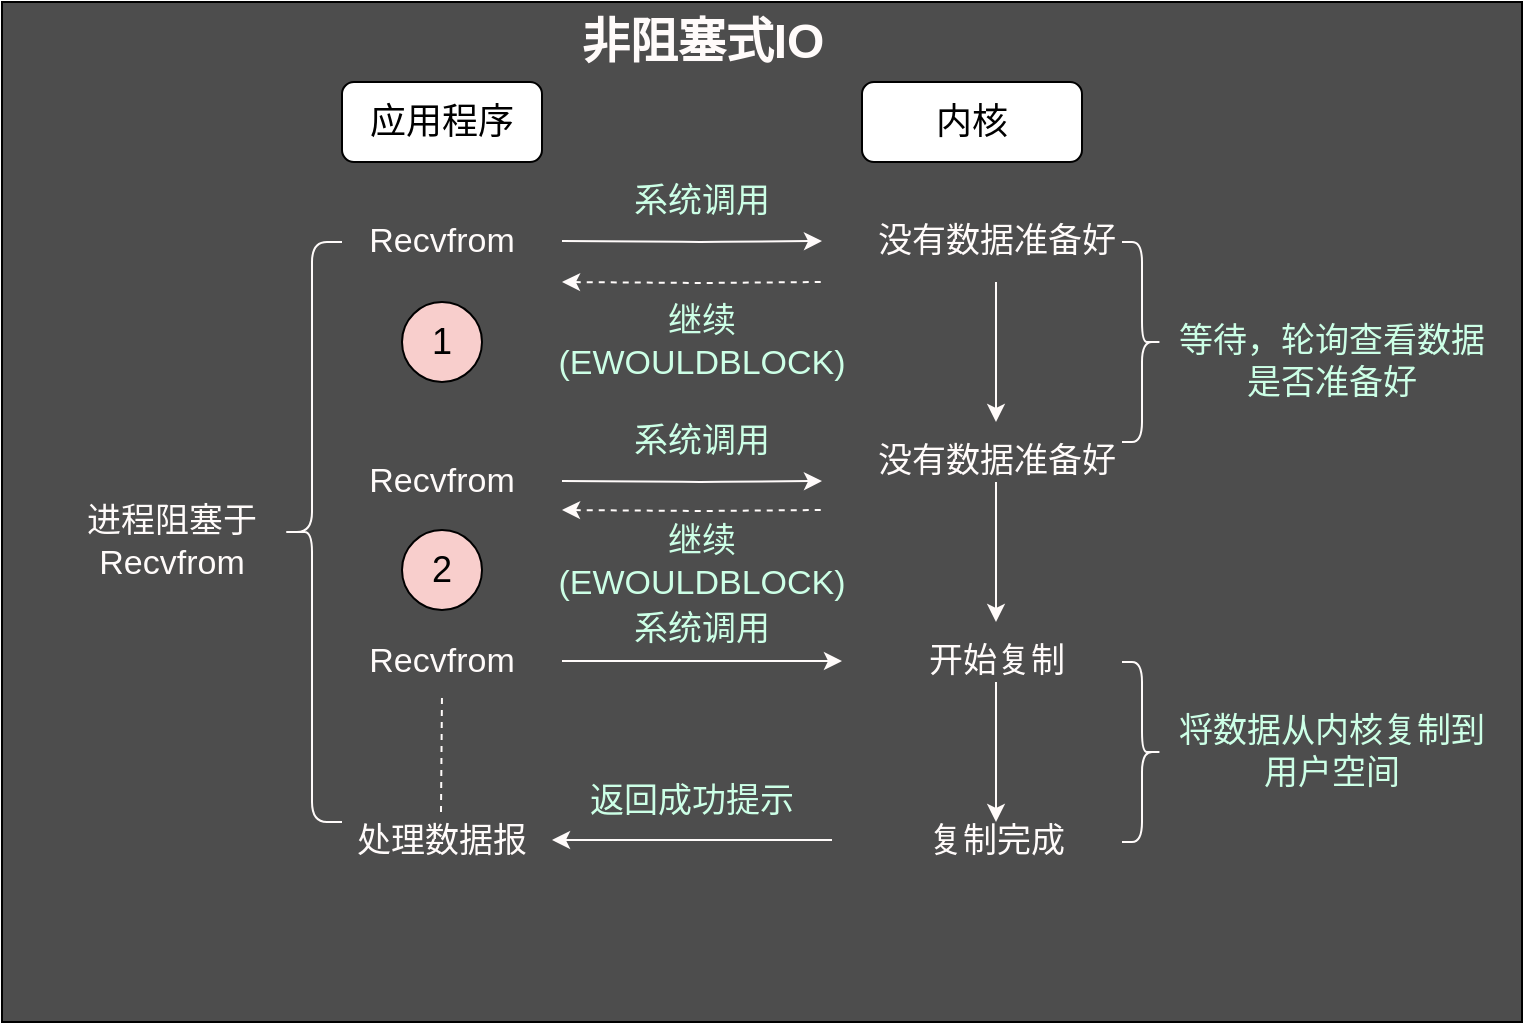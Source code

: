 <mxfile version="13.1.11" type="device"><diagram name="Page-1" id="822b0af5-4adb-64df-f703-e8dfc1f81529"><mxGraphModel dx="793" dy="441" grid="1" gridSize="10" guides="1" tooltips="1" connect="1" arrows="1" fold="1" page="1" pageScale="1" pageWidth="1100" pageHeight="850" background="#ffffff" math="0" shadow="0"><root><mxCell id="0"/><mxCell id="1" parent="0"/><mxCell id="nEXCjtLOX0nQkqfH-2ff-1" value="" style="rounded=0;whiteSpace=wrap;html=1;fillColor=#4D4D4D;" vertex="1" parent="1"><mxGeometry x="160" y="80" width="760" height="510" as="geometry"/></mxCell><mxCell id="nEXCjtLOX0nQkqfH-2ff-2" value="&lt;font style=&quot;font-size: 18px&quot;&gt;应用程序&lt;/font&gt;" style="rounded=1;whiteSpace=wrap;html=1;" vertex="1" parent="1"><mxGeometry x="330" y="120" width="100" height="40" as="geometry"/></mxCell><mxCell id="nEXCjtLOX0nQkqfH-2ff-3" value="&lt;font style=&quot;font-size: 18px&quot;&gt;内核&lt;/font&gt;" style="rounded=1;whiteSpace=wrap;html=1;" vertex="1" parent="1"><mxGeometry x="590" y="120" width="110" height="40" as="geometry"/></mxCell><mxCell id="nEXCjtLOX0nQkqfH-2ff-5" value="&lt;font style=&quot;font-size: 17px&quot; color=&quot;#fffbfa&quot;&gt;Recvfrom&lt;/font&gt;" style="text;html=1;strokeColor=none;fillColor=none;align=center;verticalAlign=middle;whiteSpace=wrap;rounded=0;" vertex="1" parent="1"><mxGeometry x="360" y="190" width="40" height="20" as="geometry"/></mxCell><mxCell id="nEXCjtLOX0nQkqfH-2ff-6" value="" style="endArrow=classic;html=1;strokeColor=#FFFBFA;" edge="1" parent="1"><mxGeometry width="50" height="50" relative="1" as="geometry"><mxPoint x="440" y="199.5" as="sourcePoint"/><mxPoint x="570" y="199.5" as="targetPoint"/><Array as="points"><mxPoint x="510" y="200"/></Array></mxGeometry></mxCell><mxCell id="nEXCjtLOX0nQkqfH-2ff-7" value="&lt;font style=&quot;font-size: 17px&quot; color=&quot;#fffbfa&quot;&gt;没有数据准备好&lt;/font&gt;" style="text;html=1;strokeColor=none;fillColor=none;align=center;verticalAlign=middle;whiteSpace=wrap;rounded=0;" vertex="1" parent="1"><mxGeometry x="590" y="190" width="135" height="20" as="geometry"/></mxCell><mxCell id="nEXCjtLOX0nQkqfH-2ff-8" value="&lt;font style=&quot;font-size: 17px&quot; color=&quot;#ccffe6&quot;&gt;系统调用&lt;/font&gt;" style="text;html=1;strokeColor=none;fillColor=none;align=center;verticalAlign=middle;whiteSpace=wrap;rounded=0;" vertex="1" parent="1"><mxGeometry x="470" y="170" width="80" height="20" as="geometry"/></mxCell><mxCell id="nEXCjtLOX0nQkqfH-2ff-9" value="&lt;font style=&quot;font-size: 17px&quot; color=&quot;#fffbfa&quot;&gt;处理数据报&lt;/font&gt;" style="text;html=1;strokeColor=none;fillColor=none;align=center;verticalAlign=middle;whiteSpace=wrap;rounded=0;" vertex="1" parent="1"><mxGeometry x="330" y="490" width="100" height="20" as="geometry"/></mxCell><mxCell id="nEXCjtLOX0nQkqfH-2ff-10" value="" style="shape=curlyBracket;whiteSpace=wrap;html=1;rounded=1;strokeColor=#FFFBFA;" vertex="1" parent="1"><mxGeometry x="300" y="200" width="30" height="290" as="geometry"/></mxCell><mxCell id="nEXCjtLOX0nQkqfH-2ff-11" value="" style="endArrow=classic;html=1;strokeColor=#FFFBFA;" edge="1" parent="1"><mxGeometry width="50" height="50" relative="1" as="geometry"><mxPoint x="657" y="220" as="sourcePoint"/><mxPoint x="657" y="290" as="targetPoint"/></mxGeometry></mxCell><mxCell id="nEXCjtLOX0nQkqfH-2ff-12" value="&lt;font color=&quot;#fffbfa&quot;&gt;&lt;span style=&quot;font-size: 17px&quot;&gt;没有数据准备好&lt;/span&gt;&lt;/font&gt;" style="text;html=1;strokeColor=none;fillColor=none;align=center;verticalAlign=middle;whiteSpace=wrap;rounded=0;" vertex="1" parent="1"><mxGeometry x="590" y="300" width="135" height="20" as="geometry"/></mxCell><mxCell id="nEXCjtLOX0nQkqfH-2ff-13" value="" style="endArrow=classic;html=1;strokeColor=#FFFBFA;" edge="1" parent="1"><mxGeometry width="50" height="50" relative="1" as="geometry"><mxPoint x="657" y="320" as="sourcePoint"/><mxPoint x="657" y="390" as="targetPoint"/></mxGeometry></mxCell><mxCell id="nEXCjtLOX0nQkqfH-2ff-14" value="&lt;font style=&quot;font-size: 17px&quot; color=&quot;#fffbfa&quot;&gt;开始复制&lt;/font&gt;" style="text;html=1;strokeColor=none;fillColor=none;align=center;verticalAlign=middle;whiteSpace=wrap;rounded=0;" vertex="1" parent="1"><mxGeometry x="590" y="400" width="135" height="20" as="geometry"/></mxCell><mxCell id="nEXCjtLOX0nQkqfH-2ff-15" value="" style="endArrow=none;html=1;strokeColor=#FFFBFA;endFill=0;startArrow=classic;startFill=1;" edge="1" parent="1"><mxGeometry width="50" height="50" relative="1" as="geometry"><mxPoint x="580" y="409.5" as="sourcePoint"/><mxPoint x="440" y="409.5" as="targetPoint"/></mxGeometry></mxCell><mxCell id="nEXCjtLOX0nQkqfH-2ff-16" value="&lt;font color=&quot;#fffbfa&quot;&gt;非阻塞式IO&lt;/font&gt;" style="text;strokeColor=none;fillColor=none;html=1;fontSize=24;fontStyle=1;verticalAlign=middle;align=center;" vertex="1" parent="1"><mxGeometry x="460" y="80" width="100" height="40" as="geometry"/></mxCell><mxCell id="nEXCjtLOX0nQkqfH-2ff-17" value="&lt;font style=&quot;font-size: 17px&quot; color=&quot;#fffbfa&quot;&gt;进程阻塞于Recvfrom&lt;/font&gt;" style="text;html=1;strokeColor=none;fillColor=none;align=center;verticalAlign=middle;whiteSpace=wrap;rounded=0;" vertex="1" parent="1"><mxGeometry x="190" y="340" width="110" height="20" as="geometry"/></mxCell><mxCell id="nEXCjtLOX0nQkqfH-2ff-18" value="&lt;font style=&quot;font-size: 17px&quot; color=&quot;#ccffe6&quot;&gt;返回成功提示&lt;/font&gt;" style="text;html=1;strokeColor=none;fillColor=none;align=center;verticalAlign=middle;whiteSpace=wrap;rounded=0;" vertex="1" parent="1"><mxGeometry x="445" y="470" width="120" height="20" as="geometry"/></mxCell><mxCell id="nEXCjtLOX0nQkqfH-2ff-19" value="" style="shape=curlyBracket;whiteSpace=wrap;html=1;rounded=1;strokeColor=#FFFBFA;rotation=-180;" vertex="1" parent="1"><mxGeometry x="720" y="200" width="20" height="100" as="geometry"/></mxCell><mxCell id="nEXCjtLOX0nQkqfH-2ff-20" value="&lt;font style=&quot;font-size: 17px&quot; color=&quot;#ccffe6&quot;&gt;等待，轮询查看数据是否准备好&lt;/font&gt;" style="text;html=1;strokeColor=none;fillColor=none;align=center;verticalAlign=middle;whiteSpace=wrap;rounded=0;" vertex="1" parent="1"><mxGeometry x="740" y="250" width="170" height="20" as="geometry"/></mxCell><mxCell id="nEXCjtLOX0nQkqfH-2ff-21" value="" style="shape=curlyBracket;whiteSpace=wrap;html=1;rounded=1;strokeColor=#FFFBFA;rotation=-180;" vertex="1" parent="1"><mxGeometry x="720" y="410" width="20" height="90" as="geometry"/></mxCell><mxCell id="nEXCjtLOX0nQkqfH-2ff-23" value="&lt;font color=&quot;#ccffe6&quot;&gt;&lt;span style=&quot;font-size: 17px&quot;&gt;将数据从内核复制到用户空间&lt;/span&gt;&lt;/font&gt;" style="text;html=1;strokeColor=none;fillColor=none;align=center;verticalAlign=middle;whiteSpace=wrap;rounded=0;" vertex="1" parent="1"><mxGeometry x="740" y="445" width="170" height="20" as="geometry"/></mxCell><mxCell id="nEXCjtLOX0nQkqfH-2ff-24" value="" style="endArrow=none;html=1;strokeColor=#FFFBFA;endFill=0;startArrow=classic;startFill=1;dashed=1;" edge="1" parent="1"><mxGeometry width="50" height="50" relative="1" as="geometry"><mxPoint x="440" y="220" as="sourcePoint"/><mxPoint x="570" y="220" as="targetPoint"/><Array as="points"><mxPoint x="510" y="220.5"/></Array></mxGeometry></mxCell><mxCell id="nEXCjtLOX0nQkqfH-2ff-25" value="&lt;span style=&quot;color: rgb(204 , 255 , 230) ; font-size: 17px&quot;&gt;继续(EWOULDBLOCK)&lt;/span&gt;" style="text;html=1;strokeColor=none;fillColor=none;align=center;verticalAlign=middle;whiteSpace=wrap;rounded=0;" vertex="1" parent="1"><mxGeometry x="445" y="240" width="130" height="20" as="geometry"/></mxCell><mxCell id="nEXCjtLOX0nQkqfH-2ff-26" value="&lt;font style=&quot;font-size: 17px&quot; color=&quot;#fffbfa&quot;&gt;Recvfrom&lt;/font&gt;" style="text;html=1;strokeColor=none;fillColor=none;align=center;verticalAlign=middle;whiteSpace=wrap;rounded=0;" vertex="1" parent="1"><mxGeometry x="360" y="310" width="40" height="20" as="geometry"/></mxCell><mxCell id="nEXCjtLOX0nQkqfH-2ff-27" value="" style="endArrow=classic;html=1;strokeColor=#FFFBFA;" edge="1" parent="1"><mxGeometry width="50" height="50" relative="1" as="geometry"><mxPoint x="440" y="319.5" as="sourcePoint"/><mxPoint x="570" y="319.5" as="targetPoint"/><Array as="points"><mxPoint x="510" y="320"/></Array></mxGeometry></mxCell><mxCell id="nEXCjtLOX0nQkqfH-2ff-28" value="&lt;font style=&quot;font-size: 17px&quot; color=&quot;#ccffe6&quot;&gt;系统调用&lt;/font&gt;" style="text;html=1;strokeColor=none;fillColor=none;align=center;verticalAlign=middle;whiteSpace=wrap;rounded=0;" vertex="1" parent="1"><mxGeometry x="470" y="290" width="80" height="20" as="geometry"/></mxCell><mxCell id="nEXCjtLOX0nQkqfH-2ff-29" value="" style="endArrow=none;html=1;strokeColor=#FFFBFA;endFill=0;startArrow=classic;startFill=1;dashed=1;" edge="1" parent="1"><mxGeometry width="50" height="50" relative="1" as="geometry"><mxPoint x="440" y="334" as="sourcePoint"/><mxPoint x="570" y="334" as="targetPoint"/><Array as="points"><mxPoint x="510" y="334.5"/></Array></mxGeometry></mxCell><mxCell id="nEXCjtLOX0nQkqfH-2ff-30" value="&lt;font color=&quot;#ccffe6&quot;&gt;&lt;span style=&quot;font-size: 17px&quot;&gt;继续(EWOULDBLOCK)&lt;/span&gt;&lt;/font&gt;" style="text;html=1;strokeColor=none;fillColor=none;align=center;verticalAlign=middle;whiteSpace=wrap;rounded=0;" vertex="1" parent="1"><mxGeometry x="470" y="350" width="80" height="20" as="geometry"/></mxCell><mxCell id="nEXCjtLOX0nQkqfH-2ff-31" value="&lt;font style=&quot;font-size: 17px&quot; color=&quot;#fffbfa&quot;&gt;Recvfrom&lt;/font&gt;" style="text;html=1;strokeColor=none;fillColor=none;align=center;verticalAlign=middle;whiteSpace=wrap;rounded=0;" vertex="1" parent="1"><mxGeometry x="360" y="400" width="40" height="20" as="geometry"/></mxCell><mxCell id="nEXCjtLOX0nQkqfH-2ff-32" value="" style="endArrow=classic;html=1;strokeColor=#FFFBFA;" edge="1" parent="1"><mxGeometry width="50" height="50" relative="1" as="geometry"><mxPoint x="657" y="420" as="sourcePoint"/><mxPoint x="657" y="490" as="targetPoint"/></mxGeometry></mxCell><mxCell id="nEXCjtLOX0nQkqfH-2ff-33" value="&lt;font style=&quot;font-size: 17px&quot; color=&quot;#fffbfa&quot;&gt;复制完成&lt;/font&gt;" style="text;html=1;strokeColor=none;fillColor=none;align=center;verticalAlign=middle;whiteSpace=wrap;rounded=0;" vertex="1" parent="1"><mxGeometry x="590" y="490" width="135" height="20" as="geometry"/></mxCell><mxCell id="nEXCjtLOX0nQkqfH-2ff-34" value="" style="endArrow=classic;html=1;strokeColor=#FFFBFA;" edge="1" parent="1"><mxGeometry width="50" height="50" relative="1" as="geometry"><mxPoint x="575" y="499" as="sourcePoint"/><mxPoint x="435" y="499" as="targetPoint"/></mxGeometry></mxCell><mxCell id="nEXCjtLOX0nQkqfH-2ff-35" value="&lt;font style=&quot;font-size: 17px&quot; color=&quot;#ccffe6&quot;&gt;系统调用&lt;/font&gt;" style="text;html=1;strokeColor=none;fillColor=none;align=center;verticalAlign=middle;whiteSpace=wrap;rounded=0;" vertex="1" parent="1"><mxGeometry x="470" y="384" width="80" height="20" as="geometry"/></mxCell><mxCell id="nEXCjtLOX0nQkqfH-2ff-36" value="&lt;font style=&quot;font-size: 18px&quot;&gt;1&lt;/font&gt;" style="ellipse;whiteSpace=wrap;html=1;aspect=fixed;fillColor=#F8CECC;" vertex="1" parent="1"><mxGeometry x="360" y="230" width="40" height="40" as="geometry"/></mxCell><mxCell id="nEXCjtLOX0nQkqfH-2ff-37" value="&lt;font style=&quot;font-size: 18px&quot;&gt;2&lt;/font&gt;" style="ellipse;whiteSpace=wrap;html=1;aspect=fixed;fillColor=#F8CECC;" vertex="1" parent="1"><mxGeometry x="360" y="344" width="40" height="40" as="geometry"/></mxCell><mxCell id="nEXCjtLOX0nQkqfH-2ff-38" value="" style="endArrow=none;dashed=1;html=1;strokeColor=#FFFBFA;" edge="1" parent="1"><mxGeometry width="50" height="50" relative="1" as="geometry"><mxPoint x="379.5" y="485" as="sourcePoint"/><mxPoint x="380" y="425" as="targetPoint"/></mxGeometry></mxCell></root></mxGraphModel></diagram></mxfile>